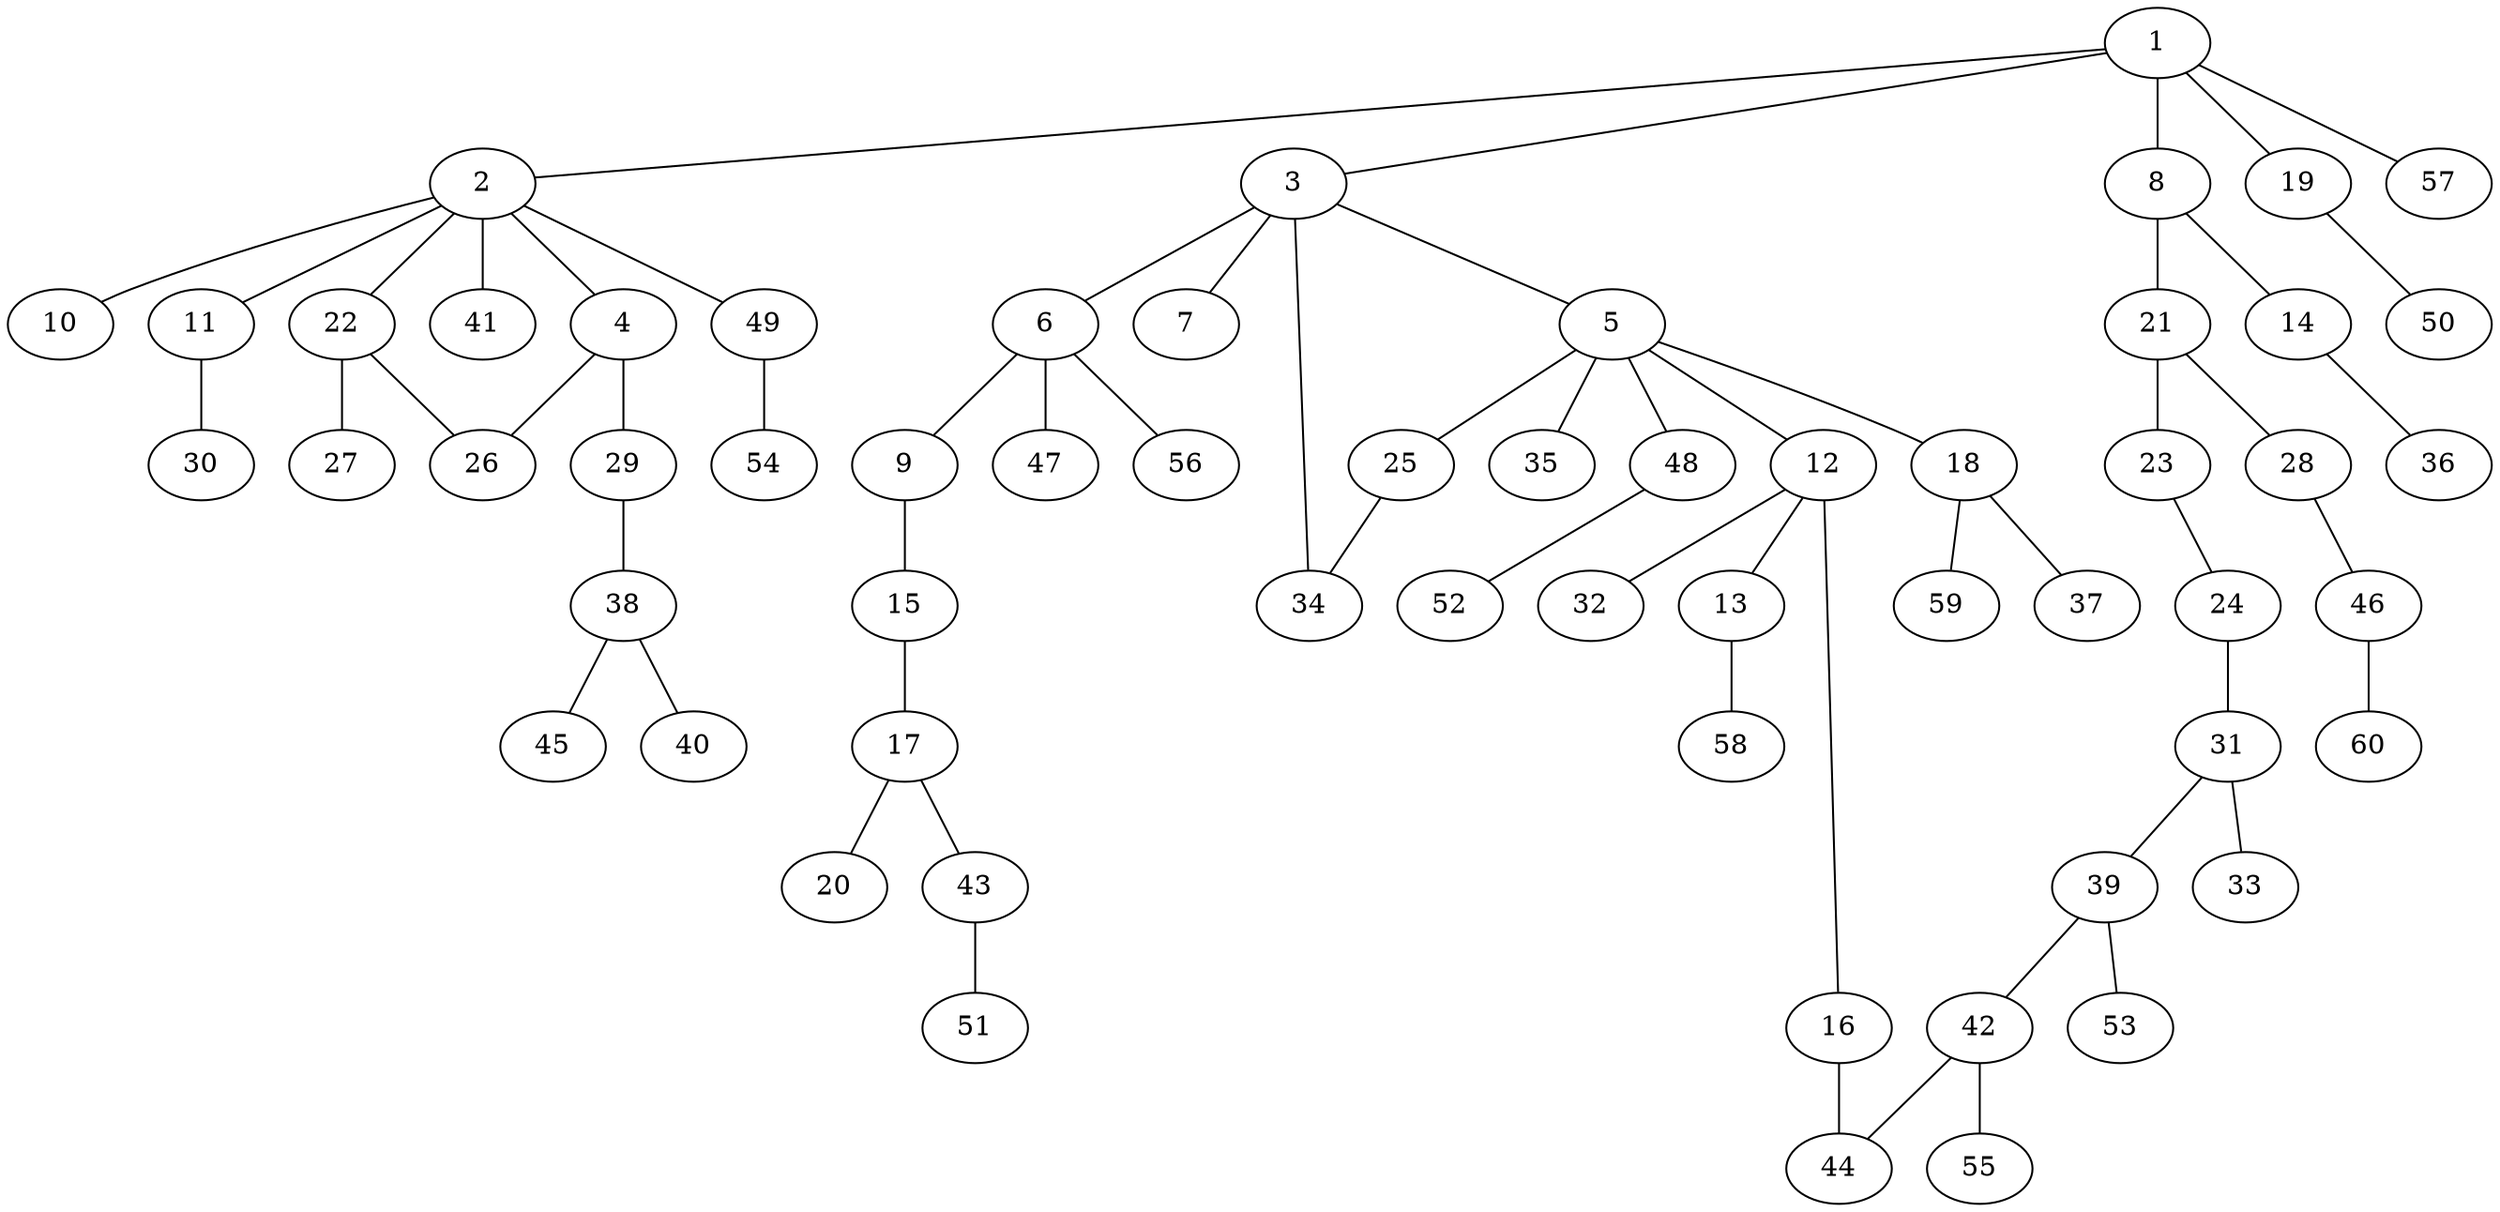 graph graphname {1--2
1--3
1--8
1--19
1--57
2--4
2--10
2--11
2--22
2--41
2--49
3--5
3--6
3--7
3--34
4--26
4--29
5--12
5--18
5--25
5--35
5--48
6--9
6--47
6--56
8--14
8--21
9--15
11--30
12--13
12--16
12--32
13--58
14--36
15--17
16--44
17--20
17--43
18--37
18--59
19--50
21--23
21--28
22--26
22--27
23--24
24--31
25--34
28--46
29--38
31--33
31--39
38--40
38--45
39--42
39--53
42--44
42--55
43--51
46--60
48--52
49--54
}